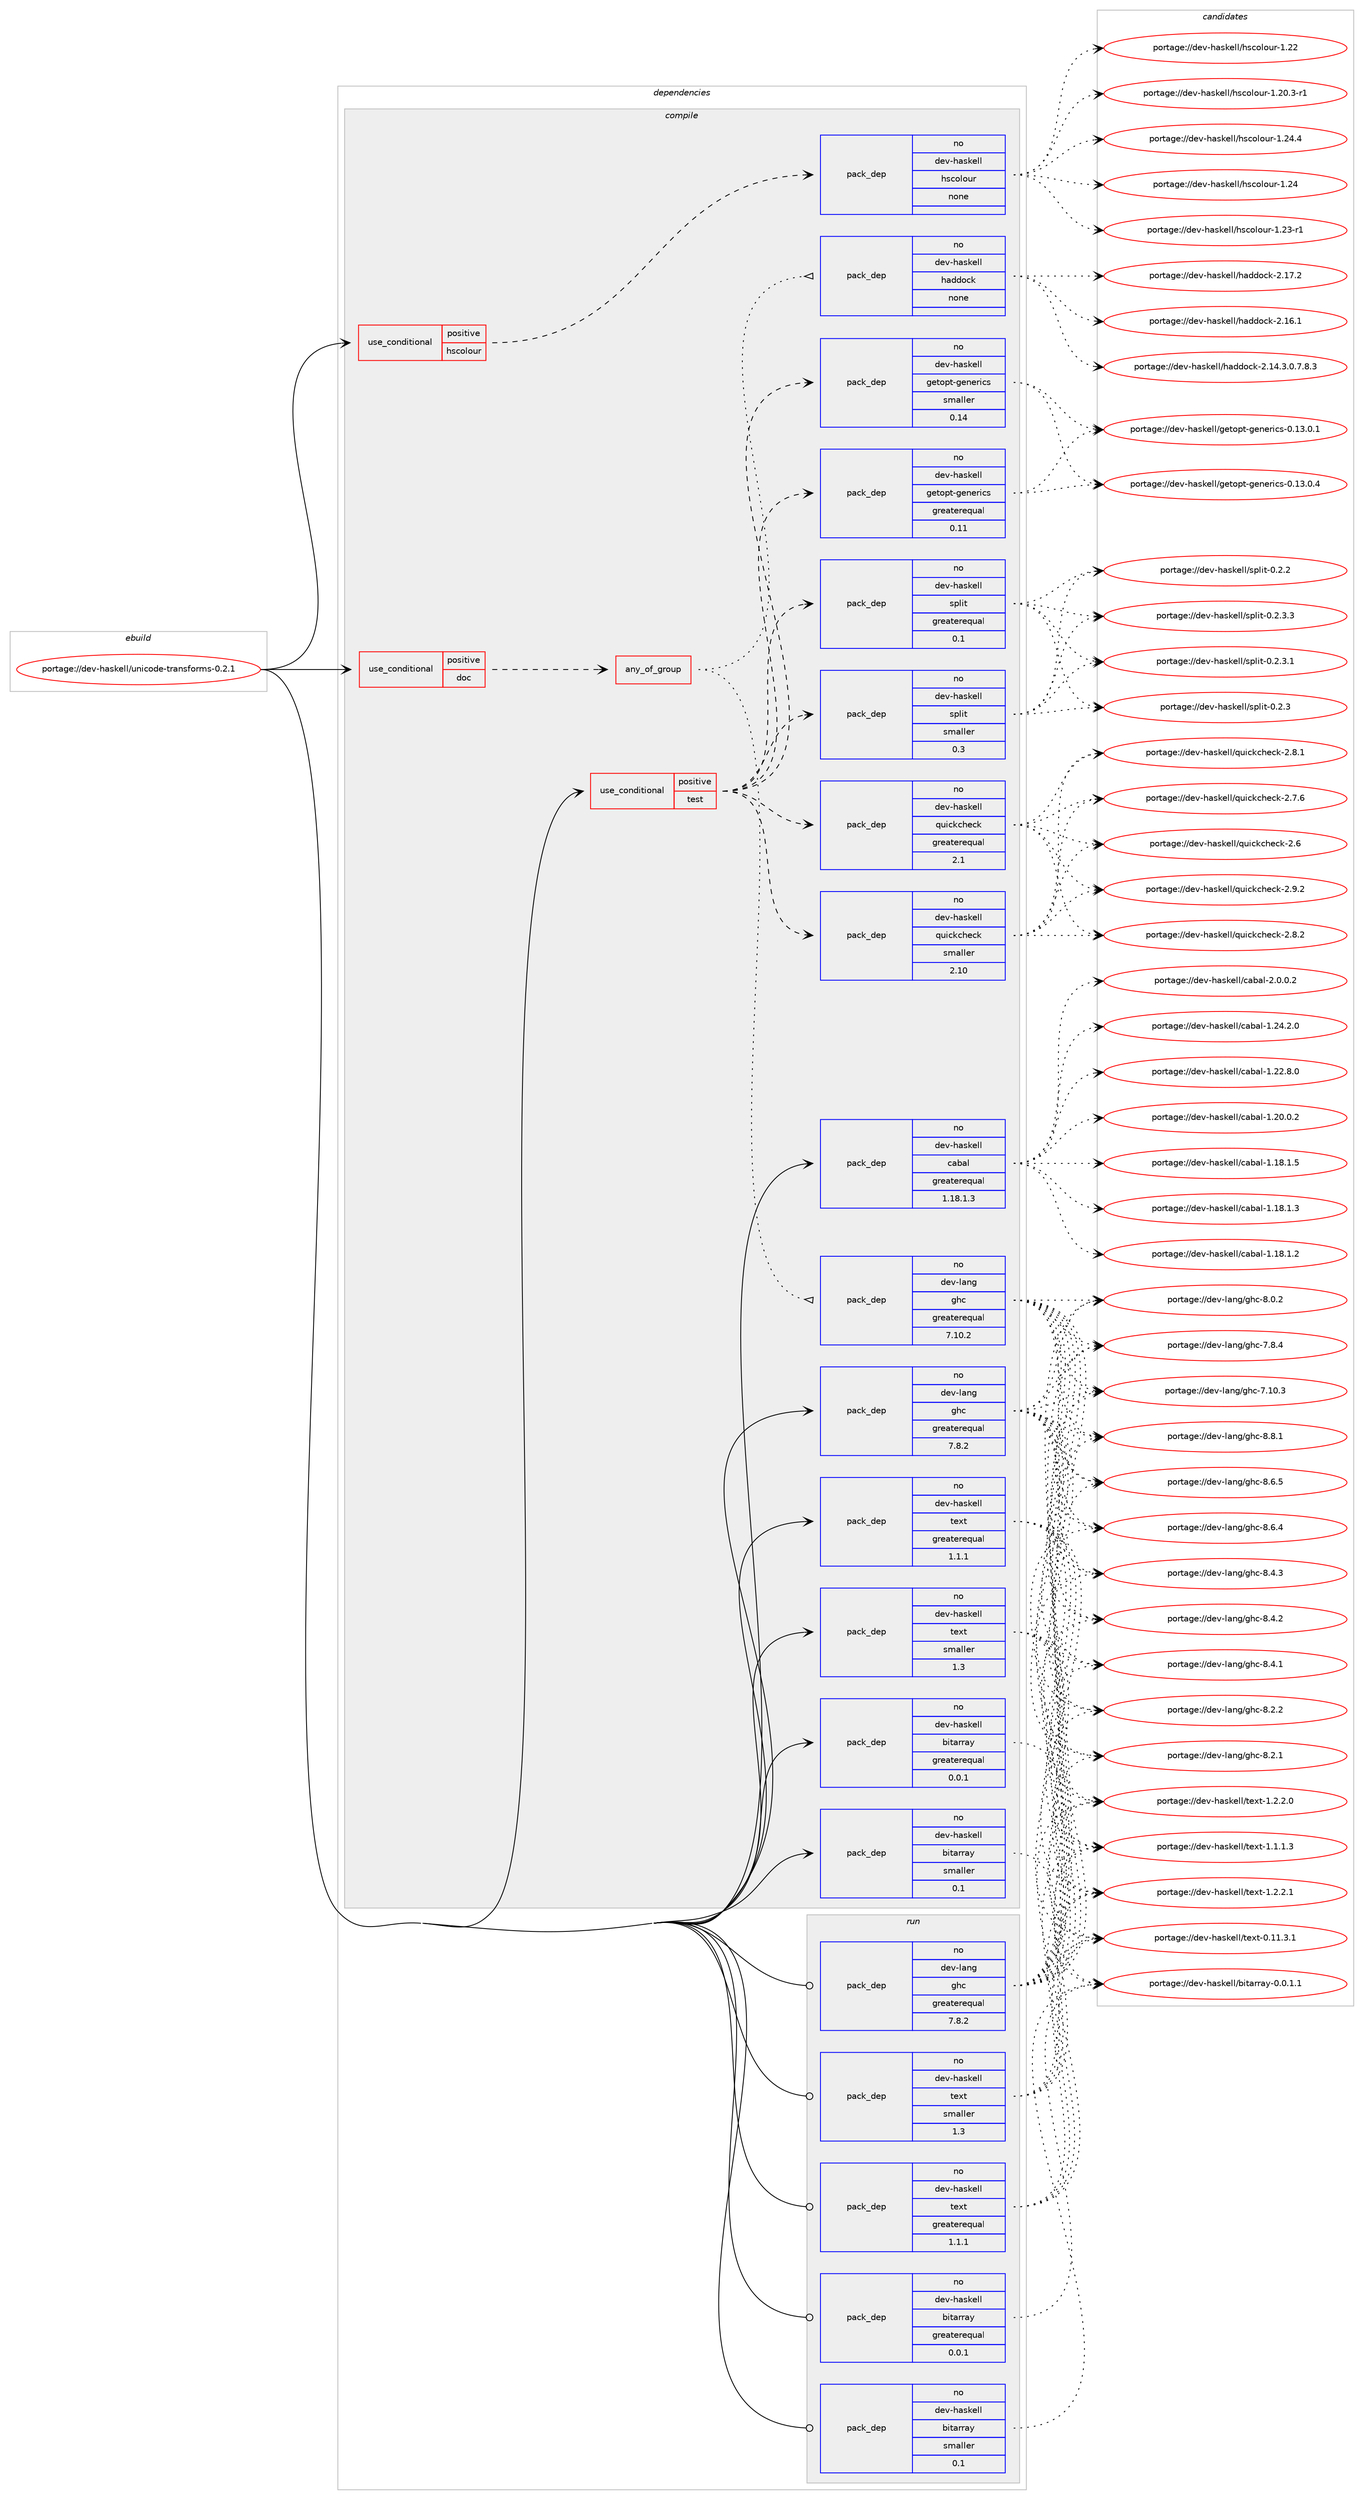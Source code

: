 digraph prolog {

# *************
# Graph options
# *************

newrank=true;
concentrate=true;
compound=true;
graph [rankdir=LR,fontname=Helvetica,fontsize=10,ranksep=1.5];#, ranksep=2.5, nodesep=0.2];
edge  [arrowhead=vee];
node  [fontname=Helvetica,fontsize=10];

# **********
# The ebuild
# **********

subgraph cluster_leftcol {
color=gray;
rank=same;
label=<<i>ebuild</i>>;
id [label="portage://dev-haskell/unicode-transforms-0.2.1", color=red, width=4, href="../dev-haskell/unicode-transforms-0.2.1.svg"];
}

# ****************
# The dependencies
# ****************

subgraph cluster_midcol {
color=gray;
label=<<i>dependencies</i>>;
subgraph cluster_compile {
fillcolor="#eeeeee";
style=filled;
label=<<i>compile</i>>;
subgraph cond131214 {
dependency540812 [label=<<TABLE BORDER="0" CELLBORDER="1" CELLSPACING="0" CELLPADDING="4"><TR><TD ROWSPAN="3" CELLPADDING="10">use_conditional</TD></TR><TR><TD>positive</TD></TR><TR><TD>doc</TD></TR></TABLE>>, shape=none, color=red];
subgraph any5562 {
dependency540813 [label=<<TABLE BORDER="0" CELLBORDER="1" CELLSPACING="0" CELLPADDING="4"><TR><TD CELLPADDING="10">any_of_group</TD></TR></TABLE>>, shape=none, color=red];subgraph pack403799 {
dependency540814 [label=<<TABLE BORDER="0" CELLBORDER="1" CELLSPACING="0" CELLPADDING="4" WIDTH="220"><TR><TD ROWSPAN="6" CELLPADDING="30">pack_dep</TD></TR><TR><TD WIDTH="110">no</TD></TR><TR><TD>dev-haskell</TD></TR><TR><TD>haddock</TD></TR><TR><TD>none</TD></TR><TR><TD></TD></TR></TABLE>>, shape=none, color=blue];
}
dependency540813:e -> dependency540814:w [weight=20,style="dotted",arrowhead="oinv"];
subgraph pack403800 {
dependency540815 [label=<<TABLE BORDER="0" CELLBORDER="1" CELLSPACING="0" CELLPADDING="4" WIDTH="220"><TR><TD ROWSPAN="6" CELLPADDING="30">pack_dep</TD></TR><TR><TD WIDTH="110">no</TD></TR><TR><TD>dev-lang</TD></TR><TR><TD>ghc</TD></TR><TR><TD>greaterequal</TD></TR><TR><TD>7.10.2</TD></TR></TABLE>>, shape=none, color=blue];
}
dependency540813:e -> dependency540815:w [weight=20,style="dotted",arrowhead="oinv"];
}
dependency540812:e -> dependency540813:w [weight=20,style="dashed",arrowhead="vee"];
}
id:e -> dependency540812:w [weight=20,style="solid",arrowhead="vee"];
subgraph cond131215 {
dependency540816 [label=<<TABLE BORDER="0" CELLBORDER="1" CELLSPACING="0" CELLPADDING="4"><TR><TD ROWSPAN="3" CELLPADDING="10">use_conditional</TD></TR><TR><TD>positive</TD></TR><TR><TD>hscolour</TD></TR></TABLE>>, shape=none, color=red];
subgraph pack403801 {
dependency540817 [label=<<TABLE BORDER="0" CELLBORDER="1" CELLSPACING="0" CELLPADDING="4" WIDTH="220"><TR><TD ROWSPAN="6" CELLPADDING="30">pack_dep</TD></TR><TR><TD WIDTH="110">no</TD></TR><TR><TD>dev-haskell</TD></TR><TR><TD>hscolour</TD></TR><TR><TD>none</TD></TR><TR><TD></TD></TR></TABLE>>, shape=none, color=blue];
}
dependency540816:e -> dependency540817:w [weight=20,style="dashed",arrowhead="vee"];
}
id:e -> dependency540816:w [weight=20,style="solid",arrowhead="vee"];
subgraph cond131216 {
dependency540818 [label=<<TABLE BORDER="0" CELLBORDER="1" CELLSPACING="0" CELLPADDING="4"><TR><TD ROWSPAN="3" CELLPADDING="10">use_conditional</TD></TR><TR><TD>positive</TD></TR><TR><TD>test</TD></TR></TABLE>>, shape=none, color=red];
subgraph pack403802 {
dependency540819 [label=<<TABLE BORDER="0" CELLBORDER="1" CELLSPACING="0" CELLPADDING="4" WIDTH="220"><TR><TD ROWSPAN="6" CELLPADDING="30">pack_dep</TD></TR><TR><TD WIDTH="110">no</TD></TR><TR><TD>dev-haskell</TD></TR><TR><TD>getopt-generics</TD></TR><TR><TD>greaterequal</TD></TR><TR><TD>0.11</TD></TR></TABLE>>, shape=none, color=blue];
}
dependency540818:e -> dependency540819:w [weight=20,style="dashed",arrowhead="vee"];
subgraph pack403803 {
dependency540820 [label=<<TABLE BORDER="0" CELLBORDER="1" CELLSPACING="0" CELLPADDING="4" WIDTH="220"><TR><TD ROWSPAN="6" CELLPADDING="30">pack_dep</TD></TR><TR><TD WIDTH="110">no</TD></TR><TR><TD>dev-haskell</TD></TR><TR><TD>getopt-generics</TD></TR><TR><TD>smaller</TD></TR><TR><TD>0.14</TD></TR></TABLE>>, shape=none, color=blue];
}
dependency540818:e -> dependency540820:w [weight=20,style="dashed",arrowhead="vee"];
subgraph pack403804 {
dependency540821 [label=<<TABLE BORDER="0" CELLBORDER="1" CELLSPACING="0" CELLPADDING="4" WIDTH="220"><TR><TD ROWSPAN="6" CELLPADDING="30">pack_dep</TD></TR><TR><TD WIDTH="110">no</TD></TR><TR><TD>dev-haskell</TD></TR><TR><TD>quickcheck</TD></TR><TR><TD>greaterequal</TD></TR><TR><TD>2.1</TD></TR></TABLE>>, shape=none, color=blue];
}
dependency540818:e -> dependency540821:w [weight=20,style="dashed",arrowhead="vee"];
subgraph pack403805 {
dependency540822 [label=<<TABLE BORDER="0" CELLBORDER="1" CELLSPACING="0" CELLPADDING="4" WIDTH="220"><TR><TD ROWSPAN="6" CELLPADDING="30">pack_dep</TD></TR><TR><TD WIDTH="110">no</TD></TR><TR><TD>dev-haskell</TD></TR><TR><TD>quickcheck</TD></TR><TR><TD>smaller</TD></TR><TR><TD>2.10</TD></TR></TABLE>>, shape=none, color=blue];
}
dependency540818:e -> dependency540822:w [weight=20,style="dashed",arrowhead="vee"];
subgraph pack403806 {
dependency540823 [label=<<TABLE BORDER="0" CELLBORDER="1" CELLSPACING="0" CELLPADDING="4" WIDTH="220"><TR><TD ROWSPAN="6" CELLPADDING="30">pack_dep</TD></TR><TR><TD WIDTH="110">no</TD></TR><TR><TD>dev-haskell</TD></TR><TR><TD>split</TD></TR><TR><TD>greaterequal</TD></TR><TR><TD>0.1</TD></TR></TABLE>>, shape=none, color=blue];
}
dependency540818:e -> dependency540823:w [weight=20,style="dashed",arrowhead="vee"];
subgraph pack403807 {
dependency540824 [label=<<TABLE BORDER="0" CELLBORDER="1" CELLSPACING="0" CELLPADDING="4" WIDTH="220"><TR><TD ROWSPAN="6" CELLPADDING="30">pack_dep</TD></TR><TR><TD WIDTH="110">no</TD></TR><TR><TD>dev-haskell</TD></TR><TR><TD>split</TD></TR><TR><TD>smaller</TD></TR><TR><TD>0.3</TD></TR></TABLE>>, shape=none, color=blue];
}
dependency540818:e -> dependency540824:w [weight=20,style="dashed",arrowhead="vee"];
}
id:e -> dependency540818:w [weight=20,style="solid",arrowhead="vee"];
subgraph pack403808 {
dependency540825 [label=<<TABLE BORDER="0" CELLBORDER="1" CELLSPACING="0" CELLPADDING="4" WIDTH="220"><TR><TD ROWSPAN="6" CELLPADDING="30">pack_dep</TD></TR><TR><TD WIDTH="110">no</TD></TR><TR><TD>dev-haskell</TD></TR><TR><TD>bitarray</TD></TR><TR><TD>greaterequal</TD></TR><TR><TD>0.0.1</TD></TR></TABLE>>, shape=none, color=blue];
}
id:e -> dependency540825:w [weight=20,style="solid",arrowhead="vee"];
subgraph pack403809 {
dependency540826 [label=<<TABLE BORDER="0" CELLBORDER="1" CELLSPACING="0" CELLPADDING="4" WIDTH="220"><TR><TD ROWSPAN="6" CELLPADDING="30">pack_dep</TD></TR><TR><TD WIDTH="110">no</TD></TR><TR><TD>dev-haskell</TD></TR><TR><TD>bitarray</TD></TR><TR><TD>smaller</TD></TR><TR><TD>0.1</TD></TR></TABLE>>, shape=none, color=blue];
}
id:e -> dependency540826:w [weight=20,style="solid",arrowhead="vee"];
subgraph pack403810 {
dependency540827 [label=<<TABLE BORDER="0" CELLBORDER="1" CELLSPACING="0" CELLPADDING="4" WIDTH="220"><TR><TD ROWSPAN="6" CELLPADDING="30">pack_dep</TD></TR><TR><TD WIDTH="110">no</TD></TR><TR><TD>dev-haskell</TD></TR><TR><TD>cabal</TD></TR><TR><TD>greaterequal</TD></TR><TR><TD>1.18.1.3</TD></TR></TABLE>>, shape=none, color=blue];
}
id:e -> dependency540827:w [weight=20,style="solid",arrowhead="vee"];
subgraph pack403811 {
dependency540828 [label=<<TABLE BORDER="0" CELLBORDER="1" CELLSPACING="0" CELLPADDING="4" WIDTH="220"><TR><TD ROWSPAN="6" CELLPADDING="30">pack_dep</TD></TR><TR><TD WIDTH="110">no</TD></TR><TR><TD>dev-haskell</TD></TR><TR><TD>text</TD></TR><TR><TD>greaterequal</TD></TR><TR><TD>1.1.1</TD></TR></TABLE>>, shape=none, color=blue];
}
id:e -> dependency540828:w [weight=20,style="solid",arrowhead="vee"];
subgraph pack403812 {
dependency540829 [label=<<TABLE BORDER="0" CELLBORDER="1" CELLSPACING="0" CELLPADDING="4" WIDTH="220"><TR><TD ROWSPAN="6" CELLPADDING="30">pack_dep</TD></TR><TR><TD WIDTH="110">no</TD></TR><TR><TD>dev-haskell</TD></TR><TR><TD>text</TD></TR><TR><TD>smaller</TD></TR><TR><TD>1.3</TD></TR></TABLE>>, shape=none, color=blue];
}
id:e -> dependency540829:w [weight=20,style="solid",arrowhead="vee"];
subgraph pack403813 {
dependency540830 [label=<<TABLE BORDER="0" CELLBORDER="1" CELLSPACING="0" CELLPADDING="4" WIDTH="220"><TR><TD ROWSPAN="6" CELLPADDING="30">pack_dep</TD></TR><TR><TD WIDTH="110">no</TD></TR><TR><TD>dev-lang</TD></TR><TR><TD>ghc</TD></TR><TR><TD>greaterequal</TD></TR><TR><TD>7.8.2</TD></TR></TABLE>>, shape=none, color=blue];
}
id:e -> dependency540830:w [weight=20,style="solid",arrowhead="vee"];
}
subgraph cluster_compileandrun {
fillcolor="#eeeeee";
style=filled;
label=<<i>compile and run</i>>;
}
subgraph cluster_run {
fillcolor="#eeeeee";
style=filled;
label=<<i>run</i>>;
subgraph pack403814 {
dependency540831 [label=<<TABLE BORDER="0" CELLBORDER="1" CELLSPACING="0" CELLPADDING="4" WIDTH="220"><TR><TD ROWSPAN="6" CELLPADDING="30">pack_dep</TD></TR><TR><TD WIDTH="110">no</TD></TR><TR><TD>dev-haskell</TD></TR><TR><TD>bitarray</TD></TR><TR><TD>greaterequal</TD></TR><TR><TD>0.0.1</TD></TR></TABLE>>, shape=none, color=blue];
}
id:e -> dependency540831:w [weight=20,style="solid",arrowhead="odot"];
subgraph pack403815 {
dependency540832 [label=<<TABLE BORDER="0" CELLBORDER="1" CELLSPACING="0" CELLPADDING="4" WIDTH="220"><TR><TD ROWSPAN="6" CELLPADDING="30">pack_dep</TD></TR><TR><TD WIDTH="110">no</TD></TR><TR><TD>dev-haskell</TD></TR><TR><TD>bitarray</TD></TR><TR><TD>smaller</TD></TR><TR><TD>0.1</TD></TR></TABLE>>, shape=none, color=blue];
}
id:e -> dependency540832:w [weight=20,style="solid",arrowhead="odot"];
subgraph pack403816 {
dependency540833 [label=<<TABLE BORDER="0" CELLBORDER="1" CELLSPACING="0" CELLPADDING="4" WIDTH="220"><TR><TD ROWSPAN="6" CELLPADDING="30">pack_dep</TD></TR><TR><TD WIDTH="110">no</TD></TR><TR><TD>dev-haskell</TD></TR><TR><TD>text</TD></TR><TR><TD>greaterequal</TD></TR><TR><TD>1.1.1</TD></TR></TABLE>>, shape=none, color=blue];
}
id:e -> dependency540833:w [weight=20,style="solid",arrowhead="odot"];
subgraph pack403817 {
dependency540834 [label=<<TABLE BORDER="0" CELLBORDER="1" CELLSPACING="0" CELLPADDING="4" WIDTH="220"><TR><TD ROWSPAN="6" CELLPADDING="30">pack_dep</TD></TR><TR><TD WIDTH="110">no</TD></TR><TR><TD>dev-haskell</TD></TR><TR><TD>text</TD></TR><TR><TD>smaller</TD></TR><TR><TD>1.3</TD></TR></TABLE>>, shape=none, color=blue];
}
id:e -> dependency540834:w [weight=20,style="solid",arrowhead="odot"];
subgraph pack403818 {
dependency540835 [label=<<TABLE BORDER="0" CELLBORDER="1" CELLSPACING="0" CELLPADDING="4" WIDTH="220"><TR><TD ROWSPAN="6" CELLPADDING="30">pack_dep</TD></TR><TR><TD WIDTH="110">no</TD></TR><TR><TD>dev-lang</TD></TR><TR><TD>ghc</TD></TR><TR><TD>greaterequal</TD></TR><TR><TD>7.8.2</TD></TR></TABLE>>, shape=none, color=blue];
}
id:e -> dependency540835:w [weight=20,style="solid",arrowhead="odot"];
}
}

# **************
# The candidates
# **************

subgraph cluster_choices {
rank=same;
color=gray;
label=<<i>candidates</i>>;

subgraph choice403799 {
color=black;
nodesep=1;
choice100101118451049711510710110810847104971001001119910745504649554650 [label="portage://dev-haskell/haddock-2.17.2", color=red, width=4,href="../dev-haskell/haddock-2.17.2.svg"];
choice100101118451049711510710110810847104971001001119910745504649544649 [label="portage://dev-haskell/haddock-2.16.1", color=red, width=4,href="../dev-haskell/haddock-2.16.1.svg"];
choice1001011184510497115107101108108471049710010011199107455046495246514648465546564651 [label="portage://dev-haskell/haddock-2.14.3.0.7.8.3", color=red, width=4,href="../dev-haskell/haddock-2.14.3.0.7.8.3.svg"];
dependency540814:e -> choice100101118451049711510710110810847104971001001119910745504649554650:w [style=dotted,weight="100"];
dependency540814:e -> choice100101118451049711510710110810847104971001001119910745504649544649:w [style=dotted,weight="100"];
dependency540814:e -> choice1001011184510497115107101108108471049710010011199107455046495246514648465546564651:w [style=dotted,weight="100"];
}
subgraph choice403800 {
color=black;
nodesep=1;
choice10010111845108971101034710310499455646564649 [label="portage://dev-lang/ghc-8.8.1", color=red, width=4,href="../dev-lang/ghc-8.8.1.svg"];
choice10010111845108971101034710310499455646544653 [label="portage://dev-lang/ghc-8.6.5", color=red, width=4,href="../dev-lang/ghc-8.6.5.svg"];
choice10010111845108971101034710310499455646544652 [label="portage://dev-lang/ghc-8.6.4", color=red, width=4,href="../dev-lang/ghc-8.6.4.svg"];
choice10010111845108971101034710310499455646524651 [label="portage://dev-lang/ghc-8.4.3", color=red, width=4,href="../dev-lang/ghc-8.4.3.svg"];
choice10010111845108971101034710310499455646524650 [label="portage://dev-lang/ghc-8.4.2", color=red, width=4,href="../dev-lang/ghc-8.4.2.svg"];
choice10010111845108971101034710310499455646524649 [label="portage://dev-lang/ghc-8.4.1", color=red, width=4,href="../dev-lang/ghc-8.4.1.svg"];
choice10010111845108971101034710310499455646504650 [label="portage://dev-lang/ghc-8.2.2", color=red, width=4,href="../dev-lang/ghc-8.2.2.svg"];
choice10010111845108971101034710310499455646504649 [label="portage://dev-lang/ghc-8.2.1", color=red, width=4,href="../dev-lang/ghc-8.2.1.svg"];
choice10010111845108971101034710310499455646484650 [label="portage://dev-lang/ghc-8.0.2", color=red, width=4,href="../dev-lang/ghc-8.0.2.svg"];
choice10010111845108971101034710310499455546564652 [label="portage://dev-lang/ghc-7.8.4", color=red, width=4,href="../dev-lang/ghc-7.8.4.svg"];
choice1001011184510897110103471031049945554649484651 [label="portage://dev-lang/ghc-7.10.3", color=red, width=4,href="../dev-lang/ghc-7.10.3.svg"];
dependency540815:e -> choice10010111845108971101034710310499455646564649:w [style=dotted,weight="100"];
dependency540815:e -> choice10010111845108971101034710310499455646544653:w [style=dotted,weight="100"];
dependency540815:e -> choice10010111845108971101034710310499455646544652:w [style=dotted,weight="100"];
dependency540815:e -> choice10010111845108971101034710310499455646524651:w [style=dotted,weight="100"];
dependency540815:e -> choice10010111845108971101034710310499455646524650:w [style=dotted,weight="100"];
dependency540815:e -> choice10010111845108971101034710310499455646524649:w [style=dotted,weight="100"];
dependency540815:e -> choice10010111845108971101034710310499455646504650:w [style=dotted,weight="100"];
dependency540815:e -> choice10010111845108971101034710310499455646504649:w [style=dotted,weight="100"];
dependency540815:e -> choice10010111845108971101034710310499455646484650:w [style=dotted,weight="100"];
dependency540815:e -> choice10010111845108971101034710310499455546564652:w [style=dotted,weight="100"];
dependency540815:e -> choice1001011184510897110103471031049945554649484651:w [style=dotted,weight="100"];
}
subgraph choice403801 {
color=black;
nodesep=1;
choice1001011184510497115107101108108471041159911110811111711445494650524652 [label="portage://dev-haskell/hscolour-1.24.4", color=red, width=4,href="../dev-haskell/hscolour-1.24.4.svg"];
choice100101118451049711510710110810847104115991111081111171144549465052 [label="portage://dev-haskell/hscolour-1.24", color=red, width=4,href="../dev-haskell/hscolour-1.24.svg"];
choice1001011184510497115107101108108471041159911110811111711445494650514511449 [label="portage://dev-haskell/hscolour-1.23-r1", color=red, width=4,href="../dev-haskell/hscolour-1.23-r1.svg"];
choice100101118451049711510710110810847104115991111081111171144549465050 [label="portage://dev-haskell/hscolour-1.22", color=red, width=4,href="../dev-haskell/hscolour-1.22.svg"];
choice10010111845104971151071011081084710411599111108111117114454946504846514511449 [label="portage://dev-haskell/hscolour-1.20.3-r1", color=red, width=4,href="../dev-haskell/hscolour-1.20.3-r1.svg"];
dependency540817:e -> choice1001011184510497115107101108108471041159911110811111711445494650524652:w [style=dotted,weight="100"];
dependency540817:e -> choice100101118451049711510710110810847104115991111081111171144549465052:w [style=dotted,weight="100"];
dependency540817:e -> choice1001011184510497115107101108108471041159911110811111711445494650514511449:w [style=dotted,weight="100"];
dependency540817:e -> choice100101118451049711510710110810847104115991111081111171144549465050:w [style=dotted,weight="100"];
dependency540817:e -> choice10010111845104971151071011081084710411599111108111117114454946504846514511449:w [style=dotted,weight="100"];
}
subgraph choice403802 {
color=black;
nodesep=1;
choice1001011184510497115107101108108471031011161111121164510310111010111410599115454846495146484652 [label="portage://dev-haskell/getopt-generics-0.13.0.4", color=red, width=4,href="../dev-haskell/getopt-generics-0.13.0.4.svg"];
choice1001011184510497115107101108108471031011161111121164510310111010111410599115454846495146484649 [label="portage://dev-haskell/getopt-generics-0.13.0.1", color=red, width=4,href="../dev-haskell/getopt-generics-0.13.0.1.svg"];
dependency540819:e -> choice1001011184510497115107101108108471031011161111121164510310111010111410599115454846495146484652:w [style=dotted,weight="100"];
dependency540819:e -> choice1001011184510497115107101108108471031011161111121164510310111010111410599115454846495146484649:w [style=dotted,weight="100"];
}
subgraph choice403803 {
color=black;
nodesep=1;
choice1001011184510497115107101108108471031011161111121164510310111010111410599115454846495146484652 [label="portage://dev-haskell/getopt-generics-0.13.0.4", color=red, width=4,href="../dev-haskell/getopt-generics-0.13.0.4.svg"];
choice1001011184510497115107101108108471031011161111121164510310111010111410599115454846495146484649 [label="portage://dev-haskell/getopt-generics-0.13.0.1", color=red, width=4,href="../dev-haskell/getopt-generics-0.13.0.1.svg"];
dependency540820:e -> choice1001011184510497115107101108108471031011161111121164510310111010111410599115454846495146484652:w [style=dotted,weight="100"];
dependency540820:e -> choice1001011184510497115107101108108471031011161111121164510310111010111410599115454846495146484649:w [style=dotted,weight="100"];
}
subgraph choice403804 {
color=black;
nodesep=1;
choice100101118451049711510710110810847113117105991079910410199107455046574650 [label="portage://dev-haskell/quickcheck-2.9.2", color=red, width=4,href="../dev-haskell/quickcheck-2.9.2.svg"];
choice100101118451049711510710110810847113117105991079910410199107455046564650 [label="portage://dev-haskell/quickcheck-2.8.2", color=red, width=4,href="../dev-haskell/quickcheck-2.8.2.svg"];
choice100101118451049711510710110810847113117105991079910410199107455046564649 [label="portage://dev-haskell/quickcheck-2.8.1", color=red, width=4,href="../dev-haskell/quickcheck-2.8.1.svg"];
choice100101118451049711510710110810847113117105991079910410199107455046554654 [label="portage://dev-haskell/quickcheck-2.7.6", color=red, width=4,href="../dev-haskell/quickcheck-2.7.6.svg"];
choice10010111845104971151071011081084711311710599107991041019910745504654 [label="portage://dev-haskell/quickcheck-2.6", color=red, width=4,href="../dev-haskell/quickcheck-2.6.svg"];
dependency540821:e -> choice100101118451049711510710110810847113117105991079910410199107455046574650:w [style=dotted,weight="100"];
dependency540821:e -> choice100101118451049711510710110810847113117105991079910410199107455046564650:w [style=dotted,weight="100"];
dependency540821:e -> choice100101118451049711510710110810847113117105991079910410199107455046564649:w [style=dotted,weight="100"];
dependency540821:e -> choice100101118451049711510710110810847113117105991079910410199107455046554654:w [style=dotted,weight="100"];
dependency540821:e -> choice10010111845104971151071011081084711311710599107991041019910745504654:w [style=dotted,weight="100"];
}
subgraph choice403805 {
color=black;
nodesep=1;
choice100101118451049711510710110810847113117105991079910410199107455046574650 [label="portage://dev-haskell/quickcheck-2.9.2", color=red, width=4,href="../dev-haskell/quickcheck-2.9.2.svg"];
choice100101118451049711510710110810847113117105991079910410199107455046564650 [label="portage://dev-haskell/quickcheck-2.8.2", color=red, width=4,href="../dev-haskell/quickcheck-2.8.2.svg"];
choice100101118451049711510710110810847113117105991079910410199107455046564649 [label="portage://dev-haskell/quickcheck-2.8.1", color=red, width=4,href="../dev-haskell/quickcheck-2.8.1.svg"];
choice100101118451049711510710110810847113117105991079910410199107455046554654 [label="portage://dev-haskell/quickcheck-2.7.6", color=red, width=4,href="../dev-haskell/quickcheck-2.7.6.svg"];
choice10010111845104971151071011081084711311710599107991041019910745504654 [label="portage://dev-haskell/quickcheck-2.6", color=red, width=4,href="../dev-haskell/quickcheck-2.6.svg"];
dependency540822:e -> choice100101118451049711510710110810847113117105991079910410199107455046574650:w [style=dotted,weight="100"];
dependency540822:e -> choice100101118451049711510710110810847113117105991079910410199107455046564650:w [style=dotted,weight="100"];
dependency540822:e -> choice100101118451049711510710110810847113117105991079910410199107455046564649:w [style=dotted,weight="100"];
dependency540822:e -> choice100101118451049711510710110810847113117105991079910410199107455046554654:w [style=dotted,weight="100"];
dependency540822:e -> choice10010111845104971151071011081084711311710599107991041019910745504654:w [style=dotted,weight="100"];
}
subgraph choice403806 {
color=black;
nodesep=1;
choice1001011184510497115107101108108471151121081051164548465046514651 [label="portage://dev-haskell/split-0.2.3.3", color=red, width=4,href="../dev-haskell/split-0.2.3.3.svg"];
choice1001011184510497115107101108108471151121081051164548465046514649 [label="portage://dev-haskell/split-0.2.3.1", color=red, width=4,href="../dev-haskell/split-0.2.3.1.svg"];
choice100101118451049711510710110810847115112108105116454846504651 [label="portage://dev-haskell/split-0.2.3", color=red, width=4,href="../dev-haskell/split-0.2.3.svg"];
choice100101118451049711510710110810847115112108105116454846504650 [label="portage://dev-haskell/split-0.2.2", color=red, width=4,href="../dev-haskell/split-0.2.2.svg"];
dependency540823:e -> choice1001011184510497115107101108108471151121081051164548465046514651:w [style=dotted,weight="100"];
dependency540823:e -> choice1001011184510497115107101108108471151121081051164548465046514649:w [style=dotted,weight="100"];
dependency540823:e -> choice100101118451049711510710110810847115112108105116454846504651:w [style=dotted,weight="100"];
dependency540823:e -> choice100101118451049711510710110810847115112108105116454846504650:w [style=dotted,weight="100"];
}
subgraph choice403807 {
color=black;
nodesep=1;
choice1001011184510497115107101108108471151121081051164548465046514651 [label="portage://dev-haskell/split-0.2.3.3", color=red, width=4,href="../dev-haskell/split-0.2.3.3.svg"];
choice1001011184510497115107101108108471151121081051164548465046514649 [label="portage://dev-haskell/split-0.2.3.1", color=red, width=4,href="../dev-haskell/split-0.2.3.1.svg"];
choice100101118451049711510710110810847115112108105116454846504651 [label="portage://dev-haskell/split-0.2.3", color=red, width=4,href="../dev-haskell/split-0.2.3.svg"];
choice100101118451049711510710110810847115112108105116454846504650 [label="portage://dev-haskell/split-0.2.2", color=red, width=4,href="../dev-haskell/split-0.2.2.svg"];
dependency540824:e -> choice1001011184510497115107101108108471151121081051164548465046514651:w [style=dotted,weight="100"];
dependency540824:e -> choice1001011184510497115107101108108471151121081051164548465046514649:w [style=dotted,weight="100"];
dependency540824:e -> choice100101118451049711510710110810847115112108105116454846504651:w [style=dotted,weight="100"];
dependency540824:e -> choice100101118451049711510710110810847115112108105116454846504650:w [style=dotted,weight="100"];
}
subgraph choice403808 {
color=black;
nodesep=1;
choice1001011184510497115107101108108479810511697114114971214548464846494649 [label="portage://dev-haskell/bitarray-0.0.1.1", color=red, width=4,href="../dev-haskell/bitarray-0.0.1.1.svg"];
dependency540825:e -> choice1001011184510497115107101108108479810511697114114971214548464846494649:w [style=dotted,weight="100"];
}
subgraph choice403809 {
color=black;
nodesep=1;
choice1001011184510497115107101108108479810511697114114971214548464846494649 [label="portage://dev-haskell/bitarray-0.0.1.1", color=red, width=4,href="../dev-haskell/bitarray-0.0.1.1.svg"];
dependency540826:e -> choice1001011184510497115107101108108479810511697114114971214548464846494649:w [style=dotted,weight="100"];
}
subgraph choice403810 {
color=black;
nodesep=1;
choice100101118451049711510710110810847999798971084550464846484650 [label="portage://dev-haskell/cabal-2.0.0.2", color=red, width=4,href="../dev-haskell/cabal-2.0.0.2.svg"];
choice10010111845104971151071011081084799979897108454946505246504648 [label="portage://dev-haskell/cabal-1.24.2.0", color=red, width=4,href="../dev-haskell/cabal-1.24.2.0.svg"];
choice10010111845104971151071011081084799979897108454946505046564648 [label="portage://dev-haskell/cabal-1.22.8.0", color=red, width=4,href="../dev-haskell/cabal-1.22.8.0.svg"];
choice10010111845104971151071011081084799979897108454946504846484650 [label="portage://dev-haskell/cabal-1.20.0.2", color=red, width=4,href="../dev-haskell/cabal-1.20.0.2.svg"];
choice10010111845104971151071011081084799979897108454946495646494653 [label="portage://dev-haskell/cabal-1.18.1.5", color=red, width=4,href="../dev-haskell/cabal-1.18.1.5.svg"];
choice10010111845104971151071011081084799979897108454946495646494651 [label="portage://dev-haskell/cabal-1.18.1.3", color=red, width=4,href="../dev-haskell/cabal-1.18.1.3.svg"];
choice10010111845104971151071011081084799979897108454946495646494650 [label="portage://dev-haskell/cabal-1.18.1.2", color=red, width=4,href="../dev-haskell/cabal-1.18.1.2.svg"];
dependency540827:e -> choice100101118451049711510710110810847999798971084550464846484650:w [style=dotted,weight="100"];
dependency540827:e -> choice10010111845104971151071011081084799979897108454946505246504648:w [style=dotted,weight="100"];
dependency540827:e -> choice10010111845104971151071011081084799979897108454946505046564648:w [style=dotted,weight="100"];
dependency540827:e -> choice10010111845104971151071011081084799979897108454946504846484650:w [style=dotted,weight="100"];
dependency540827:e -> choice10010111845104971151071011081084799979897108454946495646494653:w [style=dotted,weight="100"];
dependency540827:e -> choice10010111845104971151071011081084799979897108454946495646494651:w [style=dotted,weight="100"];
dependency540827:e -> choice10010111845104971151071011081084799979897108454946495646494650:w [style=dotted,weight="100"];
}
subgraph choice403811 {
color=black;
nodesep=1;
choice1001011184510497115107101108108471161011201164549465046504649 [label="portage://dev-haskell/text-1.2.2.1", color=red, width=4,href="../dev-haskell/text-1.2.2.1.svg"];
choice1001011184510497115107101108108471161011201164549465046504648 [label="portage://dev-haskell/text-1.2.2.0", color=red, width=4,href="../dev-haskell/text-1.2.2.0.svg"];
choice1001011184510497115107101108108471161011201164549464946494651 [label="portage://dev-haskell/text-1.1.1.3", color=red, width=4,href="../dev-haskell/text-1.1.1.3.svg"];
choice100101118451049711510710110810847116101120116454846494946514649 [label="portage://dev-haskell/text-0.11.3.1", color=red, width=4,href="../dev-haskell/text-0.11.3.1.svg"];
dependency540828:e -> choice1001011184510497115107101108108471161011201164549465046504649:w [style=dotted,weight="100"];
dependency540828:e -> choice1001011184510497115107101108108471161011201164549465046504648:w [style=dotted,weight="100"];
dependency540828:e -> choice1001011184510497115107101108108471161011201164549464946494651:w [style=dotted,weight="100"];
dependency540828:e -> choice100101118451049711510710110810847116101120116454846494946514649:w [style=dotted,weight="100"];
}
subgraph choice403812 {
color=black;
nodesep=1;
choice1001011184510497115107101108108471161011201164549465046504649 [label="portage://dev-haskell/text-1.2.2.1", color=red, width=4,href="../dev-haskell/text-1.2.2.1.svg"];
choice1001011184510497115107101108108471161011201164549465046504648 [label="portage://dev-haskell/text-1.2.2.0", color=red, width=4,href="../dev-haskell/text-1.2.2.0.svg"];
choice1001011184510497115107101108108471161011201164549464946494651 [label="portage://dev-haskell/text-1.1.1.3", color=red, width=4,href="../dev-haskell/text-1.1.1.3.svg"];
choice100101118451049711510710110810847116101120116454846494946514649 [label="portage://dev-haskell/text-0.11.3.1", color=red, width=4,href="../dev-haskell/text-0.11.3.1.svg"];
dependency540829:e -> choice1001011184510497115107101108108471161011201164549465046504649:w [style=dotted,weight="100"];
dependency540829:e -> choice1001011184510497115107101108108471161011201164549465046504648:w [style=dotted,weight="100"];
dependency540829:e -> choice1001011184510497115107101108108471161011201164549464946494651:w [style=dotted,weight="100"];
dependency540829:e -> choice100101118451049711510710110810847116101120116454846494946514649:w [style=dotted,weight="100"];
}
subgraph choice403813 {
color=black;
nodesep=1;
choice10010111845108971101034710310499455646564649 [label="portage://dev-lang/ghc-8.8.1", color=red, width=4,href="../dev-lang/ghc-8.8.1.svg"];
choice10010111845108971101034710310499455646544653 [label="portage://dev-lang/ghc-8.6.5", color=red, width=4,href="../dev-lang/ghc-8.6.5.svg"];
choice10010111845108971101034710310499455646544652 [label="portage://dev-lang/ghc-8.6.4", color=red, width=4,href="../dev-lang/ghc-8.6.4.svg"];
choice10010111845108971101034710310499455646524651 [label="portage://dev-lang/ghc-8.4.3", color=red, width=4,href="../dev-lang/ghc-8.4.3.svg"];
choice10010111845108971101034710310499455646524650 [label="portage://dev-lang/ghc-8.4.2", color=red, width=4,href="../dev-lang/ghc-8.4.2.svg"];
choice10010111845108971101034710310499455646524649 [label="portage://dev-lang/ghc-8.4.1", color=red, width=4,href="../dev-lang/ghc-8.4.1.svg"];
choice10010111845108971101034710310499455646504650 [label="portage://dev-lang/ghc-8.2.2", color=red, width=4,href="../dev-lang/ghc-8.2.2.svg"];
choice10010111845108971101034710310499455646504649 [label="portage://dev-lang/ghc-8.2.1", color=red, width=4,href="../dev-lang/ghc-8.2.1.svg"];
choice10010111845108971101034710310499455646484650 [label="portage://dev-lang/ghc-8.0.2", color=red, width=4,href="../dev-lang/ghc-8.0.2.svg"];
choice10010111845108971101034710310499455546564652 [label="portage://dev-lang/ghc-7.8.4", color=red, width=4,href="../dev-lang/ghc-7.8.4.svg"];
choice1001011184510897110103471031049945554649484651 [label="portage://dev-lang/ghc-7.10.3", color=red, width=4,href="../dev-lang/ghc-7.10.3.svg"];
dependency540830:e -> choice10010111845108971101034710310499455646564649:w [style=dotted,weight="100"];
dependency540830:e -> choice10010111845108971101034710310499455646544653:w [style=dotted,weight="100"];
dependency540830:e -> choice10010111845108971101034710310499455646544652:w [style=dotted,weight="100"];
dependency540830:e -> choice10010111845108971101034710310499455646524651:w [style=dotted,weight="100"];
dependency540830:e -> choice10010111845108971101034710310499455646524650:w [style=dotted,weight="100"];
dependency540830:e -> choice10010111845108971101034710310499455646524649:w [style=dotted,weight="100"];
dependency540830:e -> choice10010111845108971101034710310499455646504650:w [style=dotted,weight="100"];
dependency540830:e -> choice10010111845108971101034710310499455646504649:w [style=dotted,weight="100"];
dependency540830:e -> choice10010111845108971101034710310499455646484650:w [style=dotted,weight="100"];
dependency540830:e -> choice10010111845108971101034710310499455546564652:w [style=dotted,weight="100"];
dependency540830:e -> choice1001011184510897110103471031049945554649484651:w [style=dotted,weight="100"];
}
subgraph choice403814 {
color=black;
nodesep=1;
choice1001011184510497115107101108108479810511697114114971214548464846494649 [label="portage://dev-haskell/bitarray-0.0.1.1", color=red, width=4,href="../dev-haskell/bitarray-0.0.1.1.svg"];
dependency540831:e -> choice1001011184510497115107101108108479810511697114114971214548464846494649:w [style=dotted,weight="100"];
}
subgraph choice403815 {
color=black;
nodesep=1;
choice1001011184510497115107101108108479810511697114114971214548464846494649 [label="portage://dev-haskell/bitarray-0.0.1.1", color=red, width=4,href="../dev-haskell/bitarray-0.0.1.1.svg"];
dependency540832:e -> choice1001011184510497115107101108108479810511697114114971214548464846494649:w [style=dotted,weight="100"];
}
subgraph choice403816 {
color=black;
nodesep=1;
choice1001011184510497115107101108108471161011201164549465046504649 [label="portage://dev-haskell/text-1.2.2.1", color=red, width=4,href="../dev-haskell/text-1.2.2.1.svg"];
choice1001011184510497115107101108108471161011201164549465046504648 [label="portage://dev-haskell/text-1.2.2.0", color=red, width=4,href="../dev-haskell/text-1.2.2.0.svg"];
choice1001011184510497115107101108108471161011201164549464946494651 [label="portage://dev-haskell/text-1.1.1.3", color=red, width=4,href="../dev-haskell/text-1.1.1.3.svg"];
choice100101118451049711510710110810847116101120116454846494946514649 [label="portage://dev-haskell/text-0.11.3.1", color=red, width=4,href="../dev-haskell/text-0.11.3.1.svg"];
dependency540833:e -> choice1001011184510497115107101108108471161011201164549465046504649:w [style=dotted,weight="100"];
dependency540833:e -> choice1001011184510497115107101108108471161011201164549465046504648:w [style=dotted,weight="100"];
dependency540833:e -> choice1001011184510497115107101108108471161011201164549464946494651:w [style=dotted,weight="100"];
dependency540833:e -> choice100101118451049711510710110810847116101120116454846494946514649:w [style=dotted,weight="100"];
}
subgraph choice403817 {
color=black;
nodesep=1;
choice1001011184510497115107101108108471161011201164549465046504649 [label="portage://dev-haskell/text-1.2.2.1", color=red, width=4,href="../dev-haskell/text-1.2.2.1.svg"];
choice1001011184510497115107101108108471161011201164549465046504648 [label="portage://dev-haskell/text-1.2.2.0", color=red, width=4,href="../dev-haskell/text-1.2.2.0.svg"];
choice1001011184510497115107101108108471161011201164549464946494651 [label="portage://dev-haskell/text-1.1.1.3", color=red, width=4,href="../dev-haskell/text-1.1.1.3.svg"];
choice100101118451049711510710110810847116101120116454846494946514649 [label="portage://dev-haskell/text-0.11.3.1", color=red, width=4,href="../dev-haskell/text-0.11.3.1.svg"];
dependency540834:e -> choice1001011184510497115107101108108471161011201164549465046504649:w [style=dotted,weight="100"];
dependency540834:e -> choice1001011184510497115107101108108471161011201164549465046504648:w [style=dotted,weight="100"];
dependency540834:e -> choice1001011184510497115107101108108471161011201164549464946494651:w [style=dotted,weight="100"];
dependency540834:e -> choice100101118451049711510710110810847116101120116454846494946514649:w [style=dotted,weight="100"];
}
subgraph choice403818 {
color=black;
nodesep=1;
choice10010111845108971101034710310499455646564649 [label="portage://dev-lang/ghc-8.8.1", color=red, width=4,href="../dev-lang/ghc-8.8.1.svg"];
choice10010111845108971101034710310499455646544653 [label="portage://dev-lang/ghc-8.6.5", color=red, width=4,href="../dev-lang/ghc-8.6.5.svg"];
choice10010111845108971101034710310499455646544652 [label="portage://dev-lang/ghc-8.6.4", color=red, width=4,href="../dev-lang/ghc-8.6.4.svg"];
choice10010111845108971101034710310499455646524651 [label="portage://dev-lang/ghc-8.4.3", color=red, width=4,href="../dev-lang/ghc-8.4.3.svg"];
choice10010111845108971101034710310499455646524650 [label="portage://dev-lang/ghc-8.4.2", color=red, width=4,href="../dev-lang/ghc-8.4.2.svg"];
choice10010111845108971101034710310499455646524649 [label="portage://dev-lang/ghc-8.4.1", color=red, width=4,href="../dev-lang/ghc-8.4.1.svg"];
choice10010111845108971101034710310499455646504650 [label="portage://dev-lang/ghc-8.2.2", color=red, width=4,href="../dev-lang/ghc-8.2.2.svg"];
choice10010111845108971101034710310499455646504649 [label="portage://dev-lang/ghc-8.2.1", color=red, width=4,href="../dev-lang/ghc-8.2.1.svg"];
choice10010111845108971101034710310499455646484650 [label="portage://dev-lang/ghc-8.0.2", color=red, width=4,href="../dev-lang/ghc-8.0.2.svg"];
choice10010111845108971101034710310499455546564652 [label="portage://dev-lang/ghc-7.8.4", color=red, width=4,href="../dev-lang/ghc-7.8.4.svg"];
choice1001011184510897110103471031049945554649484651 [label="portage://dev-lang/ghc-7.10.3", color=red, width=4,href="../dev-lang/ghc-7.10.3.svg"];
dependency540835:e -> choice10010111845108971101034710310499455646564649:w [style=dotted,weight="100"];
dependency540835:e -> choice10010111845108971101034710310499455646544653:w [style=dotted,weight="100"];
dependency540835:e -> choice10010111845108971101034710310499455646544652:w [style=dotted,weight="100"];
dependency540835:e -> choice10010111845108971101034710310499455646524651:w [style=dotted,weight="100"];
dependency540835:e -> choice10010111845108971101034710310499455646524650:w [style=dotted,weight="100"];
dependency540835:e -> choice10010111845108971101034710310499455646524649:w [style=dotted,weight="100"];
dependency540835:e -> choice10010111845108971101034710310499455646504650:w [style=dotted,weight="100"];
dependency540835:e -> choice10010111845108971101034710310499455646504649:w [style=dotted,weight="100"];
dependency540835:e -> choice10010111845108971101034710310499455646484650:w [style=dotted,weight="100"];
dependency540835:e -> choice10010111845108971101034710310499455546564652:w [style=dotted,weight="100"];
dependency540835:e -> choice1001011184510897110103471031049945554649484651:w [style=dotted,weight="100"];
}
}

}
